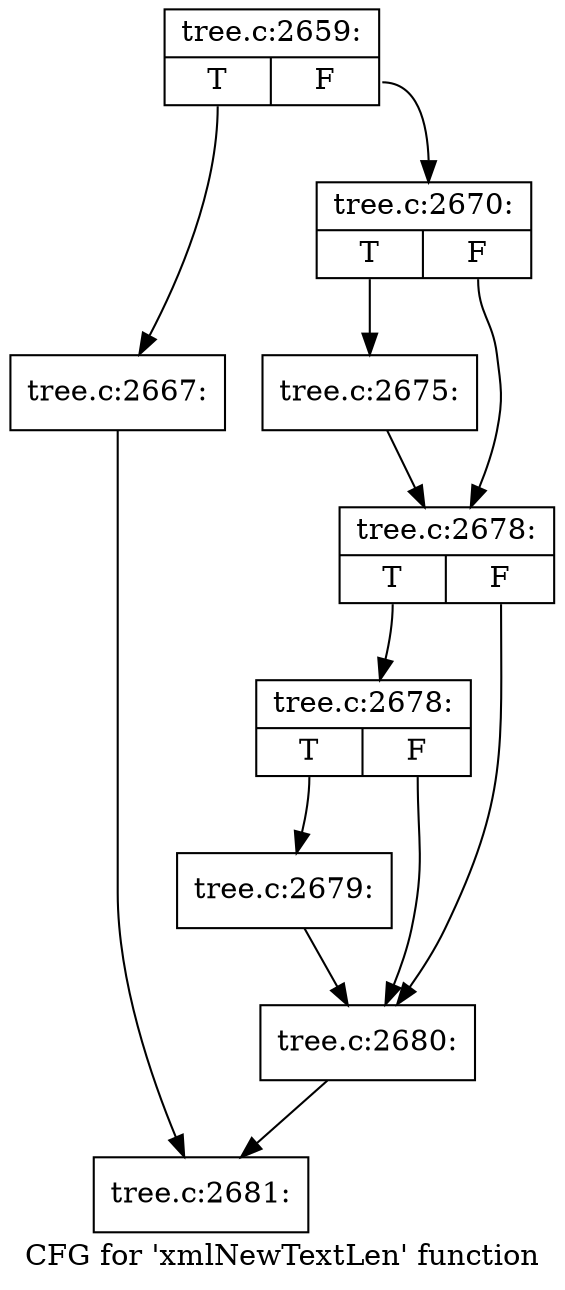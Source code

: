 digraph "CFG for 'xmlNewTextLen' function" {
	label="CFG for 'xmlNewTextLen' function";

	Node0x43b65a0 [shape=record,label="{tree.c:2659:|{<s0>T|<s1>F}}"];
	Node0x43b65a0:s0 -> Node0x41749a0;
	Node0x43b65a0:s1 -> Node0x41749f0;
	Node0x41749a0 [shape=record,label="{tree.c:2667:}"];
	Node0x41749a0 -> Node0x43a97c0;
	Node0x41749f0 [shape=record,label="{tree.c:2670:|{<s0>T|<s1>F}}"];
	Node0x41749f0:s0 -> Node0x43bdff0;
	Node0x41749f0:s1 -> Node0x43be040;
	Node0x43bdff0 [shape=record,label="{tree.c:2675:}"];
	Node0x43bdff0 -> Node0x43be040;
	Node0x43be040 [shape=record,label="{tree.c:2678:|{<s0>T|<s1>F}}"];
	Node0x43be040:s0 -> Node0x43be930;
	Node0x43be040:s1 -> Node0x43be8e0;
	Node0x43be930 [shape=record,label="{tree.c:2678:|{<s0>T|<s1>F}}"];
	Node0x43be930:s0 -> Node0x43be890;
	Node0x43be930:s1 -> Node0x43be8e0;
	Node0x43be890 [shape=record,label="{tree.c:2679:}"];
	Node0x43be890 -> Node0x43be8e0;
	Node0x43be8e0 [shape=record,label="{tree.c:2680:}"];
	Node0x43be8e0 -> Node0x43a97c0;
	Node0x43a97c0 [shape=record,label="{tree.c:2681:}"];
}
